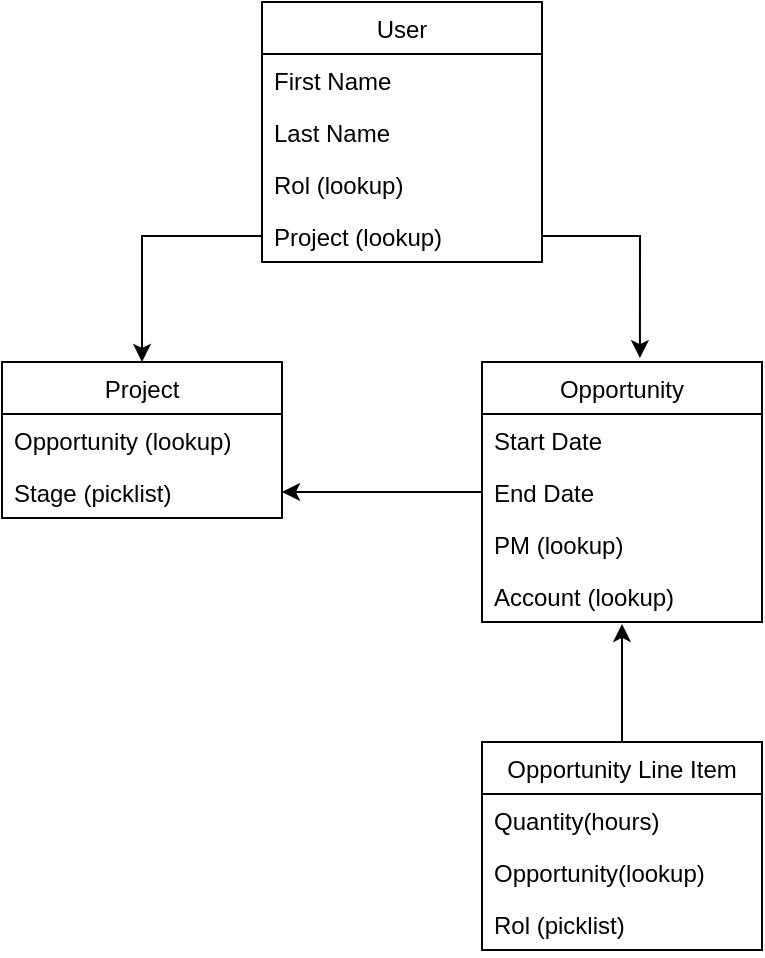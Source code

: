 <mxfile version="14.9.9" type="github"><diagram id="bFn6pJ7l4WQPvi1YVrSH" name="Page-1"><mxGraphModel dx="1422" dy="762" grid="1" gridSize="10" guides="1" tooltips="1" connect="1" arrows="1" fold="1" page="1" pageScale="1" pageWidth="850" pageHeight="1100" math="0" shadow="0"><root><mxCell id="0"/><mxCell id="1" parent="0"/><mxCell id="RXt4oMSaeFzk5e0l88xA-1" value="Project" style="swimlane;fontStyle=0;childLayout=stackLayout;horizontal=1;startSize=26;horizontalStack=0;resizeParent=1;resizeParentMax=0;resizeLast=0;collapsible=1;marginBottom=0;" vertex="1" parent="1"><mxGeometry x="235" y="260" width="140" height="78" as="geometry"/></mxCell><mxCell id="RXt4oMSaeFzk5e0l88xA-2" value="Opportunity (lookup)" style="text;strokeColor=none;fillColor=none;align=left;verticalAlign=top;spacingLeft=4;spacingRight=4;overflow=hidden;rotatable=0;points=[[0,0.5],[1,0.5]];portConstraint=eastwest;" vertex="1" parent="RXt4oMSaeFzk5e0l88xA-1"><mxGeometry y="26" width="140" height="26" as="geometry"/></mxCell><mxCell id="RXt4oMSaeFzk5e0l88xA-4" value="Stage (picklist)" style="text;strokeColor=none;fillColor=none;align=left;verticalAlign=top;spacingLeft=4;spacingRight=4;overflow=hidden;rotatable=0;points=[[0,0.5],[1,0.5]];portConstraint=eastwest;" vertex="1" parent="RXt4oMSaeFzk5e0l88xA-1"><mxGeometry y="52" width="140" height="26" as="geometry"/></mxCell><mxCell id="RXt4oMSaeFzk5e0l88xA-6" value="User" style="swimlane;fontStyle=0;childLayout=stackLayout;horizontal=1;startSize=26;horizontalStack=0;resizeParent=1;resizeParentMax=0;resizeLast=0;collapsible=1;marginBottom=0;" vertex="1" parent="1"><mxGeometry x="365" y="80" width="140" height="130" as="geometry"/></mxCell><mxCell id="RXt4oMSaeFzk5e0l88xA-7" value="First Name" style="text;strokeColor=none;fillColor=none;align=left;verticalAlign=top;spacingLeft=4;spacingRight=4;overflow=hidden;rotatable=0;points=[[0,0.5],[1,0.5]];portConstraint=eastwest;" vertex="1" parent="RXt4oMSaeFzk5e0l88xA-6"><mxGeometry y="26" width="140" height="26" as="geometry"/></mxCell><mxCell id="RXt4oMSaeFzk5e0l88xA-8" value="Last Name" style="text;strokeColor=none;fillColor=none;align=left;verticalAlign=top;spacingLeft=4;spacingRight=4;overflow=hidden;rotatable=0;points=[[0,0.5],[1,0.5]];portConstraint=eastwest;" vertex="1" parent="RXt4oMSaeFzk5e0l88xA-6"><mxGeometry y="52" width="140" height="26" as="geometry"/></mxCell><mxCell id="RXt4oMSaeFzk5e0l88xA-9" value="Rol (lookup)" style="text;strokeColor=none;fillColor=none;align=left;verticalAlign=top;spacingLeft=4;spacingRight=4;overflow=hidden;rotatable=0;points=[[0,0.5],[1,0.5]];portConstraint=eastwest;" vertex="1" parent="RXt4oMSaeFzk5e0l88xA-6"><mxGeometry y="78" width="140" height="26" as="geometry"/></mxCell><mxCell id="RXt4oMSaeFzk5e0l88xA-19" value="Project (lookup)" style="text;strokeColor=none;fillColor=none;align=left;verticalAlign=top;spacingLeft=4;spacingRight=4;overflow=hidden;rotatable=0;points=[[0,0.5],[1,0.5]];portConstraint=eastwest;" vertex="1" parent="RXt4oMSaeFzk5e0l88xA-6"><mxGeometry y="104" width="140" height="26" as="geometry"/></mxCell><mxCell id="RXt4oMSaeFzk5e0l88xA-10" value="Opportunity" style="swimlane;fontStyle=0;childLayout=stackLayout;horizontal=1;startSize=26;horizontalStack=0;resizeParent=1;resizeParentMax=0;resizeLast=0;collapsible=1;marginBottom=0;" vertex="1" parent="1"><mxGeometry x="475" y="260" width="140" height="130" as="geometry"/></mxCell><mxCell id="RXt4oMSaeFzk5e0l88xA-11" value="Start Date" style="text;strokeColor=none;fillColor=none;align=left;verticalAlign=top;spacingLeft=4;spacingRight=4;overflow=hidden;rotatable=0;points=[[0,0.5],[1,0.5]];portConstraint=eastwest;" vertex="1" parent="RXt4oMSaeFzk5e0l88xA-10"><mxGeometry y="26" width="140" height="26" as="geometry"/></mxCell><mxCell id="RXt4oMSaeFzk5e0l88xA-12" value="End Date" style="text;strokeColor=none;fillColor=none;align=left;verticalAlign=top;spacingLeft=4;spacingRight=4;overflow=hidden;rotatable=0;points=[[0,0.5],[1,0.5]];portConstraint=eastwest;" vertex="1" parent="RXt4oMSaeFzk5e0l88xA-10"><mxGeometry y="52" width="140" height="26" as="geometry"/></mxCell><mxCell id="RXt4oMSaeFzk5e0l88xA-13" value="PM (lookup)" style="text;strokeColor=none;fillColor=none;align=left;verticalAlign=top;spacingLeft=4;spacingRight=4;overflow=hidden;rotatable=0;points=[[0,0.5],[1,0.5]];portConstraint=eastwest;" vertex="1" parent="RXt4oMSaeFzk5e0l88xA-10"><mxGeometry y="78" width="140" height="26" as="geometry"/></mxCell><mxCell id="RXt4oMSaeFzk5e0l88xA-18" value="Account (lookup)" style="text;strokeColor=none;fillColor=none;align=left;verticalAlign=top;spacingLeft=4;spacingRight=4;overflow=hidden;rotatable=0;points=[[0,0.5],[1,0.5]];portConstraint=eastwest;" vertex="1" parent="RXt4oMSaeFzk5e0l88xA-10"><mxGeometry y="104" width="140" height="26" as="geometry"/></mxCell><mxCell id="RXt4oMSaeFzk5e0l88xA-21" style="edgeStyle=orthogonalEdgeStyle;rounded=0;orthogonalLoop=1;jettySize=auto;html=1;exitX=0.5;exitY=0;exitDx=0;exitDy=0;entryX=0.5;entryY=1.038;entryDx=0;entryDy=0;entryPerimeter=0;" edge="1" parent="1" source="RXt4oMSaeFzk5e0l88xA-14" target="RXt4oMSaeFzk5e0l88xA-18"><mxGeometry relative="1" as="geometry"/></mxCell><mxCell id="RXt4oMSaeFzk5e0l88xA-14" value="Opportunity Line Item" style="swimlane;fontStyle=0;childLayout=stackLayout;horizontal=1;startSize=26;horizontalStack=0;resizeParent=1;resizeParentMax=0;resizeLast=0;collapsible=1;marginBottom=0;" vertex="1" parent="1"><mxGeometry x="475" y="450" width="140" height="104" as="geometry"/></mxCell><mxCell id="RXt4oMSaeFzk5e0l88xA-15" value="Quantity(hours)" style="text;strokeColor=none;fillColor=none;align=left;verticalAlign=top;spacingLeft=4;spacingRight=4;overflow=hidden;rotatable=0;points=[[0,0.5],[1,0.5]];portConstraint=eastwest;" vertex="1" parent="RXt4oMSaeFzk5e0l88xA-14"><mxGeometry y="26" width="140" height="26" as="geometry"/></mxCell><mxCell id="RXt4oMSaeFzk5e0l88xA-16" value="Opportunity(lookup)" style="text;strokeColor=none;fillColor=none;align=left;verticalAlign=top;spacingLeft=4;spacingRight=4;overflow=hidden;rotatable=0;points=[[0,0.5],[1,0.5]];portConstraint=eastwest;" vertex="1" parent="RXt4oMSaeFzk5e0l88xA-14"><mxGeometry y="52" width="140" height="26" as="geometry"/></mxCell><mxCell id="RXt4oMSaeFzk5e0l88xA-17" value="Rol (picklist)" style="text;strokeColor=none;fillColor=none;align=left;verticalAlign=top;spacingLeft=4;spacingRight=4;overflow=hidden;rotatable=0;points=[[0,0.5],[1,0.5]];portConstraint=eastwest;" vertex="1" parent="RXt4oMSaeFzk5e0l88xA-14"><mxGeometry y="78" width="140" height="26" as="geometry"/></mxCell><mxCell id="RXt4oMSaeFzk5e0l88xA-22" style="edgeStyle=orthogonalEdgeStyle;rounded=0;orthogonalLoop=1;jettySize=auto;html=1;exitX=0;exitY=0.5;exitDx=0;exitDy=0;entryX=1;entryY=0.5;entryDx=0;entryDy=0;" edge="1" parent="1" source="RXt4oMSaeFzk5e0l88xA-12"><mxGeometry relative="1" as="geometry"><mxPoint x="375" y="325" as="targetPoint"/></mxGeometry></mxCell><mxCell id="RXt4oMSaeFzk5e0l88xA-24" style="edgeStyle=orthogonalEdgeStyle;rounded=0;orthogonalLoop=1;jettySize=auto;html=1;exitX=0;exitY=0.5;exitDx=0;exitDy=0;entryX=0.5;entryY=0;entryDx=0;entryDy=0;" edge="1" parent="1" source="RXt4oMSaeFzk5e0l88xA-19" target="RXt4oMSaeFzk5e0l88xA-1"><mxGeometry relative="1" as="geometry"/></mxCell><mxCell id="RXt4oMSaeFzk5e0l88xA-25" style="edgeStyle=orthogonalEdgeStyle;rounded=0;orthogonalLoop=1;jettySize=auto;html=1;exitX=1;exitY=0.5;exitDx=0;exitDy=0;entryX=0.564;entryY=-0.015;entryDx=0;entryDy=0;entryPerimeter=0;" edge="1" parent="1" source="RXt4oMSaeFzk5e0l88xA-19" target="RXt4oMSaeFzk5e0l88xA-10"><mxGeometry relative="1" as="geometry"/></mxCell></root></mxGraphModel></diagram></mxfile>